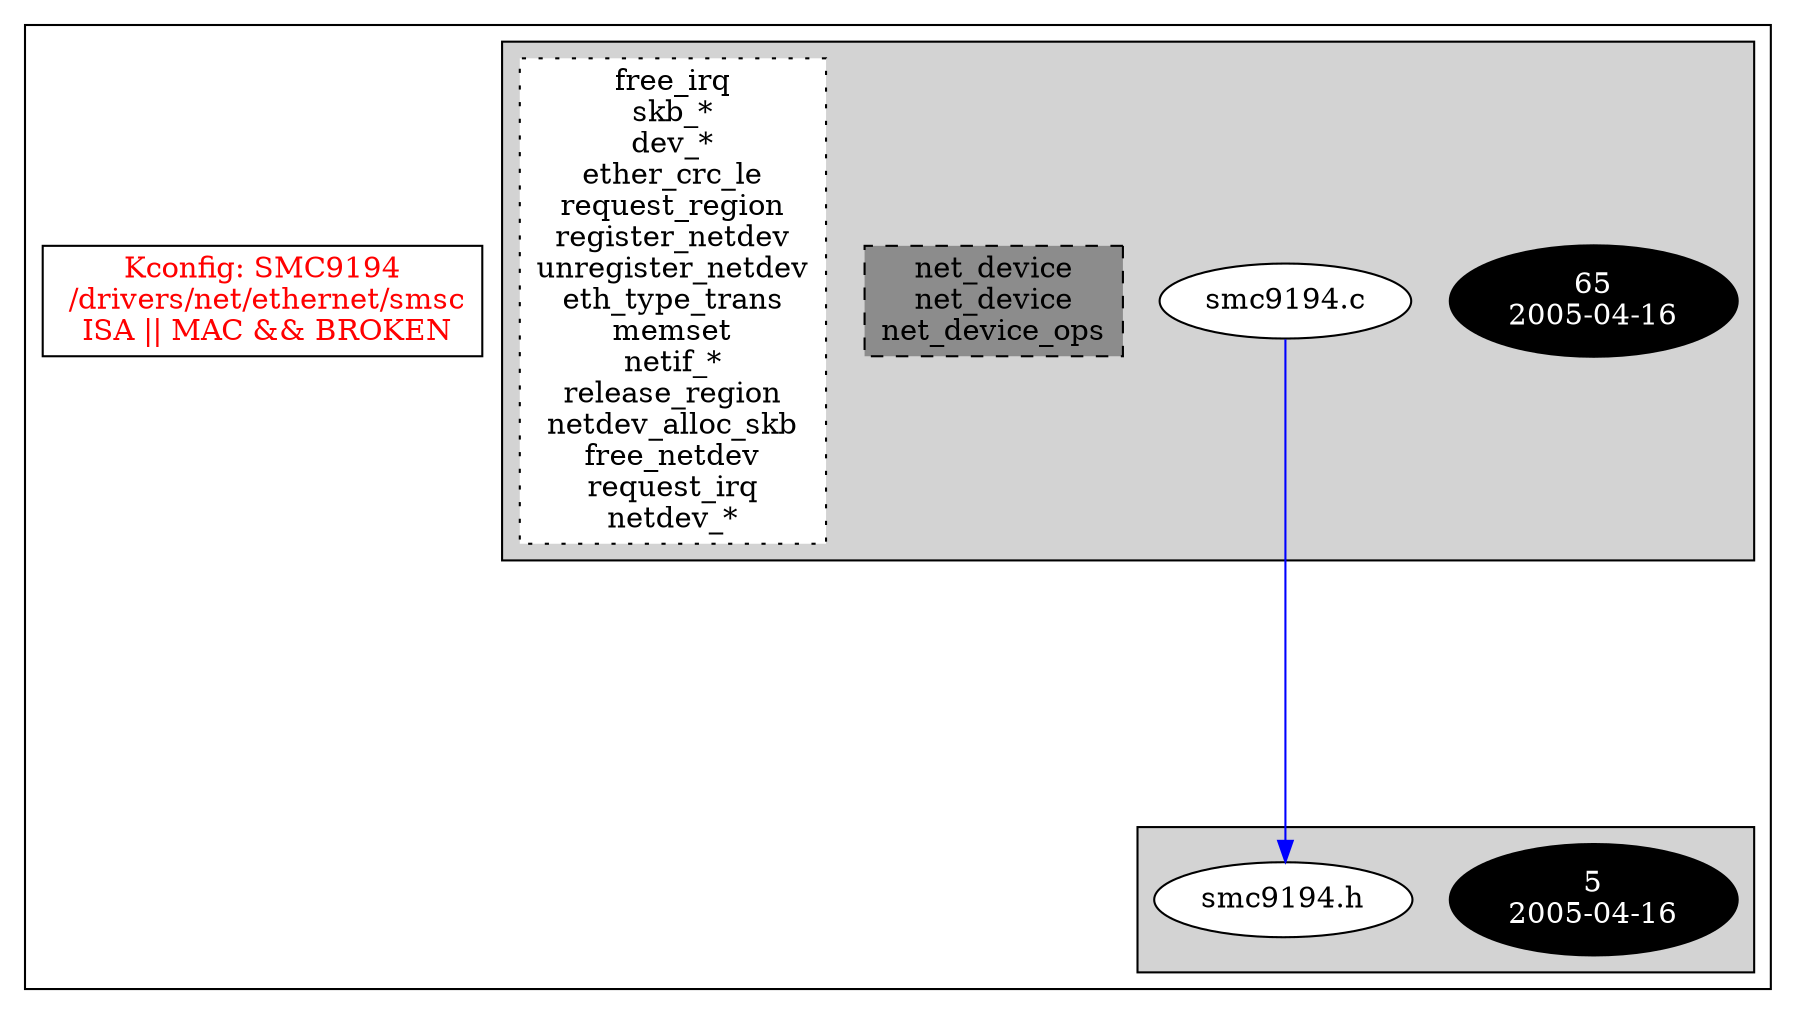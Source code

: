 digraph Driver {
	ranksep=2;
	splines=ortho;
	//Symbol: SMC9194
	subgraph "cluster_SMC9194"{
		subgraph "cluster_smc9194.h" {
			style=filled
			"commit_smc9194.h" [style=filled, fillcolor=black, fontcolor=white, label="5\n2005-04-16"];
			"smc9194.h" [style=filled, fillcolor=white, fontcolor=black, label="smc9194.h\n"];
		}
		subgraph "cluster_smc9194.c" {
			style=filled
			"commit_smc9194.c" [style=filled, fillcolor=black, fontcolor=white, label="65\n2005-04-16"];
			"smc9194.c" [style=filled, fillcolor=white, fontcolor=black, label="smc9194.c\n"];
			"structs-smc9194.c" [style="filled,dashed" shape=box, fillcolor=grey55, fontcolor=black, label="net_device\nnet_device\nnet_device_ops\n"];
			"funccall0-smc9194.c" [style="filled,dotted" shape=box, fillcolor=white, fontcolor=black, label="free_irq\nskb_*\ndev_*\nether_crc_le\nrequest_region\nregister_netdev\nunregister_netdev\neth_type_trans\nmemset\nnetif_*\nrelease_region\nnetdev_alloc_skb\nfree_netdev\nrequest_irq\nnetdev_*\n"];
		}
		"K:SMC9194" [label="Kconfig: SMC9194\n /drivers/net/ethernet/smsc\n  ISA || MAC && BROKEN ", shape=box, fontcolor=red];
	}
"smc9194.c" -> "smc9194.h"[color=blue];
}
